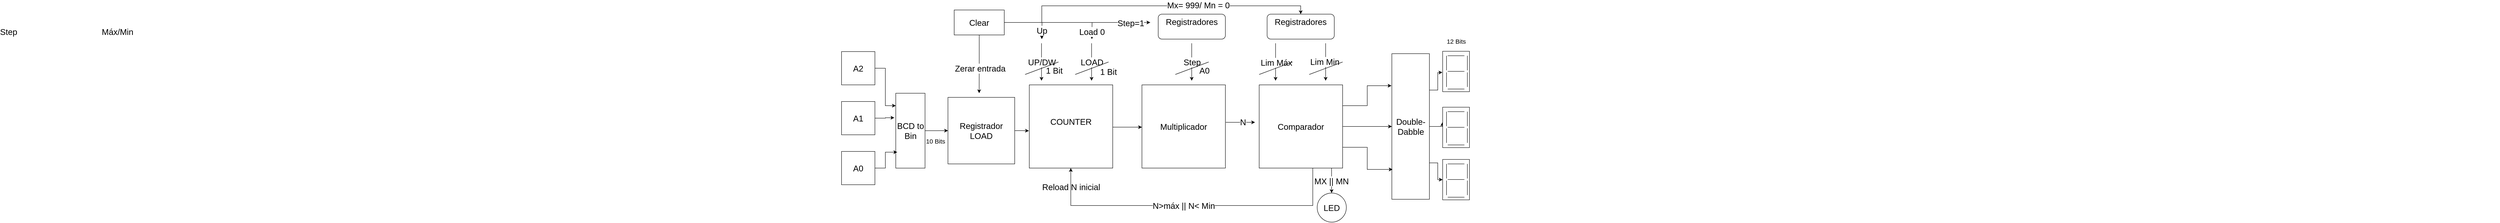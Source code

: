 <mxfile version="24.8.0">
  <diagram name="Página-1" id="OI2_72WPpLuLD4g8K_rf">
    <mxGraphModel dx="4120" dy="942" grid="1" gridSize="10" guides="1" tooltips="1" connect="1" arrows="1" fold="1" page="1" pageScale="1" pageWidth="827" pageHeight="1169" math="0" shadow="0">
      <root>
        <mxCell id="0" />
        <mxCell id="1" parent="0" />
        <mxCell id="Dc7wzzg82mR3qbJvhs6L-1" value="A2" style="whiteSpace=wrap;html=1;aspect=fixed;fontSize=20;" parent="1" vertex="1">
          <mxGeometry x="40" y="360" width="80" height="80" as="geometry" />
        </mxCell>
        <mxCell id="Dc7wzzg82mR3qbJvhs6L-2" value="A1" style="whiteSpace=wrap;html=1;aspect=fixed;fontSize=20;" parent="1" vertex="1">
          <mxGeometry x="40" y="480" width="80" height="80" as="geometry" />
        </mxCell>
        <mxCell id="Dc7wzzg82mR3qbJvhs6L-4" value="A0" style="whiteSpace=wrap;html=1;aspect=fixed;fontSize=20;" parent="1" vertex="1">
          <mxGeometry x="40" y="600" width="80" height="80" as="geometry" />
        </mxCell>
        <mxCell id="Dc7wzzg82mR3qbJvhs6L-7" value="COUNTER&lt;div style=&quot;font-size: 20px;&quot;&gt;&lt;br style=&quot;font-size: 20px;&quot;&gt;&lt;/div&gt;" style="whiteSpace=wrap;html=1;aspect=fixed;fontSize=20;" parent="1" vertex="1">
          <mxGeometry x="490" y="440" width="200" height="200" as="geometry" />
        </mxCell>
        <mxCell id="Dc7wzzg82mR3qbJvhs6L-8" value="Multiplicador" style="whiteSpace=wrap;html=1;aspect=fixed;fontSize=20;" parent="1" vertex="1">
          <mxGeometry x="760" y="440" width="200" height="200" as="geometry" />
        </mxCell>
        <mxCell id="Dc7wzzg82mR3qbJvhs6L-9" value="" style="endArrow=classic;html=1;rounded=0;fontSize=20;" parent="1" edge="1">
          <mxGeometry relative="1" as="geometry">
            <mxPoint x="519.29" y="340" as="sourcePoint" />
            <mxPoint x="519.29" y="430" as="targetPoint" />
          </mxGeometry>
        </mxCell>
        <mxCell id="Dc7wzzg82mR3qbJvhs6L-10" value="UP/DW" style="edgeLabel;resizable=0;html=1;;align=center;verticalAlign=middle;fontSize=20;" parent="Dc7wzzg82mR3qbJvhs6L-9" connectable="0" vertex="1">
          <mxGeometry relative="1" as="geometry" />
        </mxCell>
        <mxCell id="Dc7wzzg82mR3qbJvhs6L-11" value="" style="endArrow=none;html=1;rounded=0;fontSize=20;" parent="1" edge="1">
          <mxGeometry width="50" height="50" relative="1" as="geometry">
            <mxPoint x="480" y="415" as="sourcePoint" />
            <mxPoint x="560" y="385" as="targetPoint" />
          </mxGeometry>
        </mxCell>
        <mxCell id="Dc7wzzg82mR3qbJvhs6L-12" value="1 Bit" style="text;html=1;align=center;verticalAlign=middle;whiteSpace=wrap;rounded=0;fontSize=20;" parent="1" vertex="1">
          <mxGeometry x="520" y="390" width="60" height="30" as="geometry" />
        </mxCell>
        <mxCell id="Dc7wzzg82mR3qbJvhs6L-16" value="" style="endArrow=classic;html=1;rounded=0;fontSize=20;" parent="1" edge="1">
          <mxGeometry relative="1" as="geometry">
            <mxPoint x="879.29" y="340" as="sourcePoint" />
            <mxPoint x="879.29" y="430" as="targetPoint" />
          </mxGeometry>
        </mxCell>
        <mxCell id="Dc7wzzg82mR3qbJvhs6L-17" value="Step" style="edgeLabel;resizable=0;html=1;;align=center;verticalAlign=middle;fontSize=20;" parent="Dc7wzzg82mR3qbJvhs6L-16" connectable="0" vertex="1">
          <mxGeometry relative="1" as="geometry" />
        </mxCell>
        <mxCell id="Dc7wzzg82mR3qbJvhs6L-18" value="" style="endArrow=none;html=1;rounded=0;fontSize=20;" parent="1" edge="1">
          <mxGeometry width="50" height="50" relative="1" as="geometry">
            <mxPoint x="840" y="415" as="sourcePoint" />
            <mxPoint x="920" y="385" as="targetPoint" />
          </mxGeometry>
        </mxCell>
        <mxCell id="Dc7wzzg82mR3qbJvhs6L-19" value="A0" style="text;html=1;align=center;verticalAlign=middle;whiteSpace=wrap;rounded=0;fontSize=20;" parent="1" vertex="1">
          <mxGeometry x="880" y="390" width="60" height="30" as="geometry" />
        </mxCell>
        <mxCell id="Dc7wzzg82mR3qbJvhs6L-20" value="" style="endArrow=classic;html=1;rounded=0;fontSize=20;" parent="1" edge="1">
          <mxGeometry relative="1" as="geometry">
            <mxPoint x="639.29" y="340" as="sourcePoint" />
            <mxPoint x="639.29" y="430" as="targetPoint" />
          </mxGeometry>
        </mxCell>
        <mxCell id="Dc7wzzg82mR3qbJvhs6L-21" value="LOAD" style="edgeLabel;resizable=0;html=1;;align=center;verticalAlign=middle;fontSize=20;" parent="Dc7wzzg82mR3qbJvhs6L-20" connectable="0" vertex="1">
          <mxGeometry relative="1" as="geometry" />
        </mxCell>
        <mxCell id="Dc7wzzg82mR3qbJvhs6L-22" value="" style="endArrow=none;html=1;rounded=0;fontSize=20;" parent="1" edge="1">
          <mxGeometry width="50" height="50" relative="1" as="geometry">
            <mxPoint x="600" y="415" as="sourcePoint" />
            <mxPoint x="680" y="385" as="targetPoint" />
          </mxGeometry>
        </mxCell>
        <mxCell id="Dc7wzzg82mR3qbJvhs6L-25" value="" style="endArrow=classic;html=1;rounded=0;fontSize=20;" parent="1" edge="1">
          <mxGeometry width="50" height="50" relative="1" as="geometry">
            <mxPoint x="690" y="541.66" as="sourcePoint" />
            <mxPoint x="760" y="541.66" as="targetPoint" />
          </mxGeometry>
        </mxCell>
        <mxCell id="Dc7wzzg82mR3qbJvhs6L-68" style="edgeStyle=orthogonalEdgeStyle;rounded=0;orthogonalLoop=1;jettySize=auto;html=1;exitX=1;exitY=0.5;exitDx=0;exitDy=0;entryX=0.5;entryY=1;entryDx=0;entryDy=0;fontSize=20;" parent="1" source="Dc7wzzg82mR3qbJvhs6L-34" target="Dc7wzzg82mR3qbJvhs6L-63" edge="1">
          <mxGeometry relative="1" as="geometry" />
        </mxCell>
        <mxCell id="qQ6owmYyiTlh0JQ5LR82-2" style="edgeStyle=orthogonalEdgeStyle;rounded=0;orthogonalLoop=1;jettySize=auto;html=1;entryX=0.5;entryY=1;entryDx=0;entryDy=0;fontSize=20;" parent="1" edge="1">
          <mxGeometry relative="1" as="geometry">
            <Array as="points">
              <mxPoint x="1169.5" y="730" />
              <mxPoint x="589.5" y="730" />
            </Array>
            <mxPoint x="1169.5" y="640" as="sourcePoint" />
            <mxPoint x="589.5" y="640" as="targetPoint" />
          </mxGeometry>
        </mxCell>
        <mxCell id="qQ6owmYyiTlh0JQ5LR82-3" value="N&amp;gt;máx || N&amp;lt; Min" style="edgeLabel;html=1;align=center;verticalAlign=middle;resizable=0;points=[];fontSize=20;" parent="qQ6owmYyiTlh0JQ5LR82-2" vertex="1" connectable="0">
          <mxGeometry x="0.053" relative="1" as="geometry">
            <mxPoint as="offset" />
          </mxGeometry>
        </mxCell>
        <mxCell id="Dc7wzzg82mR3qbJvhs6L-34" value="Comparador" style="whiteSpace=wrap;html=1;aspect=fixed;fontSize=20;" parent="1" vertex="1">
          <mxGeometry x="1041" y="440" width="200" height="200" as="geometry" />
        </mxCell>
        <mxCell id="Dc7wzzg82mR3qbJvhs6L-38" value="" style="endArrow=classic;html=1;rounded=0;fontSize=20;" parent="1" edge="1">
          <mxGeometry width="50" height="50" relative="1" as="geometry">
            <mxPoint x="961" y="530" as="sourcePoint" />
            <mxPoint x="1031" y="530" as="targetPoint" />
          </mxGeometry>
        </mxCell>
        <mxCell id="P41b_n4b97m0AwTbKa9I-25" value="N" style="edgeLabel;html=1;align=center;verticalAlign=middle;resizable=0;points=[];fontSize=20;" vertex="1" connectable="0" parent="Dc7wzzg82mR3qbJvhs6L-38">
          <mxGeometry x="0.157" y="1" relative="1" as="geometry">
            <mxPoint as="offset" />
          </mxGeometry>
        </mxCell>
        <mxCell id="Dc7wzzg82mR3qbJvhs6L-41" value="" style="endArrow=classic;html=1;rounded=0;fontSize=20;" parent="1" edge="1">
          <mxGeometry relative="1" as="geometry">
            <mxPoint x="1080.29" y="340" as="sourcePoint" />
            <mxPoint x="1080.29" y="430" as="targetPoint" />
          </mxGeometry>
        </mxCell>
        <mxCell id="Dc7wzzg82mR3qbJvhs6L-61" value="Lim Máx" style="edgeLabel;html=1;align=center;verticalAlign=middle;resizable=0;points=[];fontSize=20;" parent="Dc7wzzg82mR3qbJvhs6L-41" vertex="1" connectable="0">
          <mxGeometry x="0.009" y="1" relative="1" as="geometry">
            <mxPoint as="offset" />
          </mxGeometry>
        </mxCell>
        <mxCell id="Dc7wzzg82mR3qbJvhs6L-43" value="" style="endArrow=none;html=1;rounded=0;fontSize=20;" parent="1" edge="1">
          <mxGeometry width="50" height="50" relative="1" as="geometry">
            <mxPoint x="1041" y="415" as="sourcePoint" />
            <mxPoint x="1121" y="385" as="targetPoint" />
          </mxGeometry>
        </mxCell>
        <mxCell id="Dc7wzzg82mR3qbJvhs6L-45" value="" style="endArrow=classic;html=1;rounded=0;fontSize=20;" parent="1" edge="1">
          <mxGeometry relative="1" as="geometry">
            <mxPoint x="1200.29" y="340" as="sourcePoint" />
            <mxPoint x="1200.29" y="430" as="targetPoint" />
          </mxGeometry>
        </mxCell>
        <mxCell id="Dc7wzzg82mR3qbJvhs6L-62" value="Lim Min" style="edgeLabel;html=1;align=center;verticalAlign=middle;resizable=0;points=[];fontSize=20;" parent="Dc7wzzg82mR3qbJvhs6L-45" vertex="1" connectable="0">
          <mxGeometry x="-0.027" y="-3" relative="1" as="geometry">
            <mxPoint as="offset" />
          </mxGeometry>
        </mxCell>
        <mxCell id="Dc7wzzg82mR3qbJvhs6L-47" value="" style="endArrow=none;html=1;rounded=0;fontSize=20;" parent="1" edge="1">
          <mxGeometry width="50" height="50" relative="1" as="geometry">
            <mxPoint x="1161" y="415" as="sourcePoint" />
            <mxPoint x="1241" y="385" as="targetPoint" />
          </mxGeometry>
        </mxCell>
        <mxCell id="qQ6owmYyiTlh0JQ5LR82-37" style="edgeStyle=orthogonalEdgeStyle;rounded=0;orthogonalLoop=1;jettySize=auto;html=1;exitX=0.75;exitY=0;exitDx=0;exitDy=0;entryX=0.5;entryY=1;entryDx=0;entryDy=0;fontSize=20;" parent="1" source="Dc7wzzg82mR3qbJvhs6L-63" target="qQ6owmYyiTlh0JQ5LR82-29" edge="1">
          <mxGeometry relative="1" as="geometry" />
        </mxCell>
        <mxCell id="qQ6owmYyiTlh0JQ5LR82-38" style="edgeStyle=orthogonalEdgeStyle;rounded=0;orthogonalLoop=1;jettySize=auto;html=1;exitX=0.5;exitY=0;exitDx=0;exitDy=0;fontSize=20;" parent="1" source="Dc7wzzg82mR3qbJvhs6L-63" edge="1">
          <mxGeometry relative="1" as="geometry">
            <mxPoint x="1480" y="530" as="targetPoint" />
          </mxGeometry>
        </mxCell>
        <mxCell id="qQ6owmYyiTlh0JQ5LR82-39" style="edgeStyle=orthogonalEdgeStyle;rounded=0;orthogonalLoop=1;jettySize=auto;html=1;exitX=0.25;exitY=0;exitDx=0;exitDy=0;fontSize=20;" parent="1" source="Dc7wzzg82mR3qbJvhs6L-63" edge="1">
          <mxGeometry relative="1" as="geometry">
            <mxPoint x="1480" y="410" as="targetPoint" />
          </mxGeometry>
        </mxCell>
        <mxCell id="Dc7wzzg82mR3qbJvhs6L-63" value="" style="rounded=0;whiteSpace=wrap;html=1;rotation=90;fontSize=20;" parent="1" vertex="1">
          <mxGeometry x="1229" y="495" width="350" height="90" as="geometry" />
        </mxCell>
        <mxCell id="Dc7wzzg82mR3qbJvhs6L-66" value="Double-&lt;div style=&quot;font-size: 20px;&quot;&gt;Dabble&lt;/div&gt;" style="text;html=1;align=center;verticalAlign=middle;resizable=0;points=[];autosize=1;strokeColor=none;fillColor=none;fontSize=20;" parent="1" vertex="1">
          <mxGeometry x="1359" y="510" width="90" height="60" as="geometry" />
        </mxCell>
        <mxCell id="Dc7wzzg82mR3qbJvhs6L-67" style="edgeStyle=orthogonalEdgeStyle;rounded=0;orthogonalLoop=1;jettySize=auto;html=1;exitX=1;exitY=0.25;exitDx=0;exitDy=0;entryX=0.22;entryY=1.01;entryDx=0;entryDy=0;entryPerimeter=0;fontSize=20;" parent="1" source="Dc7wzzg82mR3qbJvhs6L-34" target="Dc7wzzg82mR3qbJvhs6L-63" edge="1">
          <mxGeometry relative="1" as="geometry" />
        </mxCell>
        <mxCell id="Dc7wzzg82mR3qbJvhs6L-69" style="edgeStyle=orthogonalEdgeStyle;rounded=0;orthogonalLoop=1;jettySize=auto;html=1;exitX=1;exitY=0.75;exitDx=0;exitDy=0;entryX=0.795;entryY=0.981;entryDx=0;entryDy=0;entryPerimeter=0;fontSize=20;" parent="1" source="Dc7wzzg82mR3qbJvhs6L-34" target="Dc7wzzg82mR3qbJvhs6L-63" edge="1">
          <mxGeometry relative="1" as="geometry" />
        </mxCell>
        <mxCell id="qQ6owmYyiTlh0JQ5LR82-1" value="&lt;div style=&quot;font-size: 20px;&quot;&gt;Registrador LOAD&lt;/div&gt;" style="whiteSpace=wrap;html=1;aspect=fixed;fontSize=20;" parent="1" vertex="1">
          <mxGeometry x="295.06" y="470" width="160" height="160" as="geometry" />
        </mxCell>
        <mxCell id="P41b_n4b97m0AwTbKa9I-2" style="edgeStyle=orthogonalEdgeStyle;rounded=0;orthogonalLoop=1;jettySize=auto;html=1;entryX=0;entryY=0.5;entryDx=0;entryDy=0;fontSize=20;" edge="1" parent="1" source="qQ6owmYyiTlh0JQ5LR82-5" target="qQ6owmYyiTlh0JQ5LR82-1">
          <mxGeometry relative="1" as="geometry" />
        </mxCell>
        <mxCell id="qQ6owmYyiTlh0JQ5LR82-5" value="" style="rounded=0;whiteSpace=wrap;html=1;rotation=90;fontSize=20;" parent="1" vertex="1">
          <mxGeometry x="115.06" y="515.06" width="180" height="70.12" as="geometry" />
        </mxCell>
        <mxCell id="qQ6owmYyiTlh0JQ5LR82-6" value="BCD to&lt;div style=&quot;font-size: 20px;&quot;&gt;Bin&lt;/div&gt;" style="text;html=1;align=center;verticalAlign=middle;resizable=0;points=[];autosize=1;strokeColor=none;fillColor=none;fontSize=20;" parent="1" vertex="1">
          <mxGeometry x="160.06" y="520" width="90" height="60" as="geometry" />
        </mxCell>
        <mxCell id="qQ6owmYyiTlh0JQ5LR82-13" value="" style="rounded=0;whiteSpace=wrap;html=1;rotation=90;fontSize=20;" parent="1" vertex="1">
          <mxGeometry x="1464.32" y="375.69" width="97.12" height="64.25" as="geometry" />
        </mxCell>
        <mxCell id="qQ6owmYyiTlh0JQ5LR82-14" value="" style="endArrow=none;html=1;rounded=0;fontSize=20;" parent="1" edge="1">
          <mxGeometry width="50" height="50" relative="1" as="geometry">
            <mxPoint x="1492.88" y="370" as="sourcePoint" />
            <mxPoint x="1532.88" y="370" as="targetPoint" />
          </mxGeometry>
        </mxCell>
        <mxCell id="qQ6owmYyiTlh0JQ5LR82-15" value="" style="endArrow=none;html=1;rounded=0;fontSize=20;" parent="1" edge="1">
          <mxGeometry width="50" height="50" relative="1" as="geometry">
            <mxPoint x="1492.88" y="407.53" as="sourcePoint" />
            <mxPoint x="1532.88" y="407.53" as="targetPoint" />
          </mxGeometry>
        </mxCell>
        <mxCell id="qQ6owmYyiTlh0JQ5LR82-16" value="" style="endArrow=none;html=1;rounded=0;fontSize=20;" parent="1" edge="1">
          <mxGeometry width="50" height="50" relative="1" as="geometry">
            <mxPoint x="1492.88" y="450" as="sourcePoint" />
            <mxPoint x="1532.88" y="450" as="targetPoint" />
          </mxGeometry>
        </mxCell>
        <mxCell id="qQ6owmYyiTlh0JQ5LR82-17" value="" style="endArrow=none;html=1;rounded=0;fontSize=20;" parent="1" edge="1">
          <mxGeometry width="50" height="50" relative="1" as="geometry">
            <mxPoint x="1540" y="405" as="sourcePoint" />
            <mxPoint x="1540" y="370" as="targetPoint" />
          </mxGeometry>
        </mxCell>
        <mxCell id="qQ6owmYyiTlh0JQ5LR82-18" value="" style="endArrow=none;html=1;rounded=0;fontSize=20;" parent="1" edge="1">
          <mxGeometry width="50" height="50" relative="1" as="geometry">
            <mxPoint x="1540" y="445" as="sourcePoint" />
            <mxPoint x="1540" y="410" as="targetPoint" />
          </mxGeometry>
        </mxCell>
        <mxCell id="qQ6owmYyiTlh0JQ5LR82-19" value="" style="endArrow=none;html=1;rounded=0;fontSize=20;" parent="1" edge="1">
          <mxGeometry width="50" height="50" relative="1" as="geometry">
            <mxPoint x="1490" y="445" as="sourcePoint" />
            <mxPoint x="1490" y="410" as="targetPoint" />
          </mxGeometry>
        </mxCell>
        <mxCell id="qQ6owmYyiTlh0JQ5LR82-20" value="" style="endArrow=none;html=1;rounded=0;fontSize=20;" parent="1" edge="1">
          <mxGeometry width="50" height="50" relative="1" as="geometry">
            <mxPoint x="1490" y="405" as="sourcePoint" />
            <mxPoint x="1490" y="370" as="targetPoint" />
          </mxGeometry>
        </mxCell>
        <mxCell id="qQ6owmYyiTlh0JQ5LR82-21" value="" style="rounded=0;whiteSpace=wrap;html=1;rotation=90;fontSize=20;" parent="1" vertex="1">
          <mxGeometry x="1464.32" y="510.12" width="97.12" height="64.25" as="geometry" />
        </mxCell>
        <mxCell id="qQ6owmYyiTlh0JQ5LR82-22" value="" style="endArrow=none;html=1;rounded=0;fontSize=20;" parent="1" edge="1">
          <mxGeometry width="50" height="50" relative="1" as="geometry">
            <mxPoint x="1492.88" y="504.43" as="sourcePoint" />
            <mxPoint x="1532.88" y="504.43" as="targetPoint" />
          </mxGeometry>
        </mxCell>
        <mxCell id="qQ6owmYyiTlh0JQ5LR82-23" value="" style="endArrow=none;html=1;rounded=0;fontSize=20;" parent="1" edge="1">
          <mxGeometry width="50" height="50" relative="1" as="geometry">
            <mxPoint x="1492.88" y="541.96" as="sourcePoint" />
            <mxPoint x="1532.88" y="541.96" as="targetPoint" />
          </mxGeometry>
        </mxCell>
        <mxCell id="qQ6owmYyiTlh0JQ5LR82-24" value="" style="endArrow=none;html=1;rounded=0;fontSize=20;" parent="1" edge="1">
          <mxGeometry width="50" height="50" relative="1" as="geometry">
            <mxPoint x="1492.88" y="584.43" as="sourcePoint" />
            <mxPoint x="1532.88" y="584.43" as="targetPoint" />
          </mxGeometry>
        </mxCell>
        <mxCell id="qQ6owmYyiTlh0JQ5LR82-25" value="" style="endArrow=none;html=1;rounded=0;fontSize=20;" parent="1" edge="1">
          <mxGeometry width="50" height="50" relative="1" as="geometry">
            <mxPoint x="1540" y="539.43" as="sourcePoint" />
            <mxPoint x="1540" y="504.43" as="targetPoint" />
          </mxGeometry>
        </mxCell>
        <mxCell id="qQ6owmYyiTlh0JQ5LR82-26" value="" style="endArrow=none;html=1;rounded=0;fontSize=20;" parent="1" edge="1">
          <mxGeometry width="50" height="50" relative="1" as="geometry">
            <mxPoint x="1540" y="579.43" as="sourcePoint" />
            <mxPoint x="1540" y="544.43" as="targetPoint" />
          </mxGeometry>
        </mxCell>
        <mxCell id="qQ6owmYyiTlh0JQ5LR82-27" value="" style="endArrow=none;html=1;rounded=0;fontSize=20;" parent="1" edge="1">
          <mxGeometry width="50" height="50" relative="1" as="geometry">
            <mxPoint x="1490" y="579.43" as="sourcePoint" />
            <mxPoint x="1490" y="544.43" as="targetPoint" />
          </mxGeometry>
        </mxCell>
        <mxCell id="qQ6owmYyiTlh0JQ5LR82-28" value="" style="endArrow=none;html=1;rounded=0;fontSize=20;" parent="1" edge="1">
          <mxGeometry width="50" height="50" relative="1" as="geometry">
            <mxPoint x="1490" y="539.43" as="sourcePoint" />
            <mxPoint x="1490" y="504.43" as="targetPoint" />
          </mxGeometry>
        </mxCell>
        <mxCell id="qQ6owmYyiTlh0JQ5LR82-29" value="" style="rounded=0;whiteSpace=wrap;html=1;rotation=90;fontSize=20;" parent="1" vertex="1">
          <mxGeometry x="1464.32" y="635.69" width="97.12" height="64.25" as="geometry" />
        </mxCell>
        <mxCell id="qQ6owmYyiTlh0JQ5LR82-30" value="" style="endArrow=none;html=1;rounded=0;fontSize=20;" parent="1" edge="1">
          <mxGeometry width="50" height="50" relative="1" as="geometry">
            <mxPoint x="1492.88" y="630" as="sourcePoint" />
            <mxPoint x="1532.88" y="630" as="targetPoint" />
          </mxGeometry>
        </mxCell>
        <mxCell id="qQ6owmYyiTlh0JQ5LR82-31" value="" style="endArrow=none;html=1;rounded=0;fontSize=20;" parent="1" edge="1">
          <mxGeometry width="50" height="50" relative="1" as="geometry">
            <mxPoint x="1492.88" y="667.53" as="sourcePoint" />
            <mxPoint x="1532.88" y="667.53" as="targetPoint" />
          </mxGeometry>
        </mxCell>
        <mxCell id="qQ6owmYyiTlh0JQ5LR82-32" value="" style="endArrow=none;html=1;rounded=0;fontSize=20;" parent="1" edge="1">
          <mxGeometry width="50" height="50" relative="1" as="geometry">
            <mxPoint x="1492.88" y="710" as="sourcePoint" />
            <mxPoint x="1532.88" y="710" as="targetPoint" />
          </mxGeometry>
        </mxCell>
        <mxCell id="qQ6owmYyiTlh0JQ5LR82-33" value="" style="endArrow=none;html=1;rounded=0;fontSize=20;" parent="1" edge="1">
          <mxGeometry width="50" height="50" relative="1" as="geometry">
            <mxPoint x="1540" y="665" as="sourcePoint" />
            <mxPoint x="1540" y="630" as="targetPoint" />
          </mxGeometry>
        </mxCell>
        <mxCell id="qQ6owmYyiTlh0JQ5LR82-34" value="" style="endArrow=none;html=1;rounded=0;fontSize=20;" parent="1" edge="1">
          <mxGeometry width="50" height="50" relative="1" as="geometry">
            <mxPoint x="1540" y="705" as="sourcePoint" />
            <mxPoint x="1540" y="670" as="targetPoint" />
          </mxGeometry>
        </mxCell>
        <mxCell id="qQ6owmYyiTlh0JQ5LR82-35" value="" style="endArrow=none;html=1;rounded=0;fontSize=20;" parent="1" edge="1">
          <mxGeometry width="50" height="50" relative="1" as="geometry">
            <mxPoint x="1490" y="705" as="sourcePoint" />
            <mxPoint x="1490" y="670" as="targetPoint" />
          </mxGeometry>
        </mxCell>
        <mxCell id="qQ6owmYyiTlh0JQ5LR82-36" value="" style="endArrow=none;html=1;rounded=0;fontSize=20;" parent="1" edge="1">
          <mxGeometry width="50" height="50" relative="1" as="geometry">
            <mxPoint x="1490" y="665" as="sourcePoint" />
            <mxPoint x="1490" y="630" as="targetPoint" />
          </mxGeometry>
        </mxCell>
        <mxCell id="qQ6owmYyiTlh0JQ5LR82-40" value="Registradores&lt;div style=&quot;font-size: 20px;&quot;&gt;Step&lt;span style=&quot;color: rgba(0, 0, 0, 0); font-family: monospace; font-size: 20px; text-align: start; text-wrap: nowrap; background-color: initial;&quot;&gt;%3CmxGraphModel%3E%3Croot%3E%3CmxCell%20id%3D%220%22%2F%3E%3CmxCell%20id%3D%221%22%20parent%3D%220%22%2F%3E%3CmxCell%20id%3D%222%22%20value%3D%22Registradores%26lt%3Bdiv%26gt%3BLoad%26lt%3B%2Fdiv%26gt%3B%22%20style%3D%22rounded%3D1%3BwhiteSpace%3Dwrap%3Bhtml%3D1%3B%22%20vertex%3D%221%22%20parent%3D%221%22%3E%3CmxGeometry%20x%3D%22560%22%20y%3D%22270%22%20width%3D%22161%22%20height%3D%2260%22%20as%3D%22geometry%22%2F%3E%3C%2FmxCell%3E%3C%2Froot%3E%3C%2FmxGraphModel%3E&lt;/span&gt;&lt;/div&gt;" style="rounded=1;whiteSpace=wrap;html=1;fontSize=20;" parent="1" vertex="1">
          <mxGeometry x="799" y="270" width="161" height="60" as="geometry" />
        </mxCell>
        <mxCell id="qQ6owmYyiTlh0JQ5LR82-41" value="Registradores&lt;div style=&quot;text-align: center; font-size: 20px;&quot;&gt;&lt;span style=&quot;text-align: start; background-color: initial; font-size: 20px;&quot;&gt;Máx/Min&lt;/span&gt;&lt;span style=&quot;color: rgba(0, 0, 0, 0); font-family: monospace; font-size: 20px; text-align: start; text-wrap: nowrap; background-color: initial;&quot;&gt;%3CmxGraphModel%3E%3Croot%3E%3CmxCell%20id%3D%220%22%2F%3E%3CmxCell%20id%3D%221%22%20parent%3D%220%22%2F%3E%3CmxCell%20id%3D%222%22%20value%3D%22Registradores%26lt%3Bdiv%26gt%3BLoad%26lt%3B%2Fdiv%26gt%3B%22%20style%3D%22rounded%3D1%3BwhiteSpace%3Dwrap%3Bhtml%3D1%3B%22%20vertex%3D%221%22%20parent%3D%221%22%3E%3CmxGeometry%20x%3D%22560%22%20y%3D%22270%22%20width%3D%22161%22%20height%3D%2260%22%20as%3D%22geometry%22%2F%3E%3C%2FmxCell%3E%3C%2Froot%3E%3C%2FmxGraphModel%3E&lt;/span&gt;&lt;/div&gt;" style="rounded=1;whiteSpace=wrap;html=1;fontSize=20;" parent="1" vertex="1">
          <mxGeometry x="1060" y="270" width="161" height="60" as="geometry" />
        </mxCell>
        <mxCell id="P41b_n4b97m0AwTbKa9I-1" value="1 Bit" style="text;html=1;align=center;verticalAlign=middle;whiteSpace=wrap;rounded=0;fontSize=20;" vertex="1" parent="1">
          <mxGeometry x="650" y="392.82" width="60" height="30" as="geometry" />
        </mxCell>
        <mxCell id="P41b_n4b97m0AwTbKa9I-4" style="edgeStyle=orthogonalEdgeStyle;rounded=0;orthogonalLoop=1;jettySize=auto;html=1;entryX=0.327;entryY=1.049;entryDx=0;entryDy=0;entryPerimeter=0;fontSize=20;" edge="1" parent="1" source="Dc7wzzg82mR3qbJvhs6L-2" target="qQ6owmYyiTlh0JQ5LR82-5">
          <mxGeometry relative="1" as="geometry" />
        </mxCell>
        <mxCell id="P41b_n4b97m0AwTbKa9I-6" style="edgeStyle=orthogonalEdgeStyle;rounded=0;orthogonalLoop=1;jettySize=auto;html=1;entryX=0.787;entryY=0.95;entryDx=0;entryDy=0;entryPerimeter=0;fontSize=20;" edge="1" parent="1" source="Dc7wzzg82mR3qbJvhs6L-4" target="qQ6owmYyiTlh0JQ5LR82-5">
          <mxGeometry relative="1" as="geometry" />
        </mxCell>
        <mxCell id="P41b_n4b97m0AwTbKa9I-7" style="edgeStyle=orthogonalEdgeStyle;rounded=0;orthogonalLoop=1;jettySize=auto;html=1;entryX=0.166;entryY=1;entryDx=0;entryDy=0;entryPerimeter=0;fontSize=20;" edge="1" parent="1" source="Dc7wzzg82mR3qbJvhs6L-1" target="qQ6owmYyiTlh0JQ5LR82-5">
          <mxGeometry relative="1" as="geometry" />
        </mxCell>
        <mxCell id="P41b_n4b97m0AwTbKa9I-8" style="edgeStyle=orthogonalEdgeStyle;rounded=0;orthogonalLoop=1;jettySize=auto;html=1;entryX=-0.005;entryY=0.552;entryDx=0;entryDy=0;entryPerimeter=0;fontSize=20;" edge="1" parent="1" source="qQ6owmYyiTlh0JQ5LR82-1" target="Dc7wzzg82mR3qbJvhs6L-7">
          <mxGeometry relative="1" as="geometry" />
        </mxCell>
        <mxCell id="P41b_n4b97m0AwTbKa9I-9" value="Reload N inicial" style="text;html=1;align=center;verticalAlign=middle;resizable=0;points=[];autosize=1;strokeColor=none;fillColor=none;fontSize=20;" vertex="1" parent="1">
          <mxGeometry x="510" y="664.94" width="160" height="40" as="geometry" />
        </mxCell>
        <mxCell id="P41b_n4b97m0AwTbKa9I-12" style="edgeStyle=orthogonalEdgeStyle;rounded=0;orthogonalLoop=1;jettySize=auto;html=1;exitX=0.5;exitY=1;exitDx=0;exitDy=0;fontSize=20;" edge="1" parent="1" source="P41b_n4b97m0AwTbKa9I-11">
          <mxGeometry relative="1" as="geometry">
            <mxPoint x="369.833" y="460" as="targetPoint" />
          </mxGeometry>
        </mxCell>
        <mxCell id="P41b_n4b97m0AwTbKa9I-19" value="Zerar entrada" style="edgeLabel;html=1;align=center;verticalAlign=middle;resizable=0;points=[];fontSize=20;" vertex="1" connectable="0" parent="P41b_n4b97m0AwTbKa9I-12">
          <mxGeometry x="0.149" y="2" relative="1" as="geometry">
            <mxPoint as="offset" />
          </mxGeometry>
        </mxCell>
        <mxCell id="P41b_n4b97m0AwTbKa9I-13" style="edgeStyle=orthogonalEdgeStyle;rounded=0;orthogonalLoop=1;jettySize=auto;html=1;exitX=1;exitY=0.5;exitDx=0;exitDy=0;fontSize=20;" edge="1" parent="1" source="P41b_n4b97m0AwTbKa9I-11">
          <mxGeometry relative="1" as="geometry">
            <mxPoint x="640" y="330" as="targetPoint" />
          </mxGeometry>
        </mxCell>
        <mxCell id="P41b_n4b97m0AwTbKa9I-17" value="Load 0" style="edgeLabel;html=1;align=center;verticalAlign=middle;resizable=0;points=[];fontSize=20;" vertex="1" connectable="0" parent="P41b_n4b97m0AwTbKa9I-13">
          <mxGeometry x="0.856" relative="1" as="geometry">
            <mxPoint as="offset" />
          </mxGeometry>
        </mxCell>
        <mxCell id="P41b_n4b97m0AwTbKa9I-14" style="edgeStyle=orthogonalEdgeStyle;rounded=0;orthogonalLoop=1;jettySize=auto;html=1;fontSize=20;" edge="1" parent="1" source="P41b_n4b97m0AwTbKa9I-11">
          <mxGeometry relative="1" as="geometry">
            <mxPoint x="520" y="330" as="targetPoint" />
          </mxGeometry>
        </mxCell>
        <mxCell id="P41b_n4b97m0AwTbKa9I-18" value="Up" style="edgeLabel;html=1;align=center;verticalAlign=middle;resizable=0;points=[];fontSize=20;" vertex="1" connectable="0" parent="P41b_n4b97m0AwTbKa9I-14">
          <mxGeometry x="0.673" y="-1" relative="1" as="geometry">
            <mxPoint as="offset" />
          </mxGeometry>
        </mxCell>
        <mxCell id="P41b_n4b97m0AwTbKa9I-15" style="edgeStyle=orthogonalEdgeStyle;rounded=0;orthogonalLoop=1;jettySize=auto;html=1;fontSize=20;" edge="1" parent="1" source="P41b_n4b97m0AwTbKa9I-11">
          <mxGeometry relative="1" as="geometry">
            <mxPoint x="780" y="290" as="targetPoint" />
          </mxGeometry>
        </mxCell>
        <mxCell id="P41b_n4b97m0AwTbKa9I-16" value="Step=1" style="edgeLabel;html=1;align=center;verticalAlign=middle;resizable=0;points=[];fontSize=20;" vertex="1" connectable="0" parent="P41b_n4b97m0AwTbKa9I-15">
          <mxGeometry x="0.733" y="-1" relative="1" as="geometry">
            <mxPoint as="offset" />
          </mxGeometry>
        </mxCell>
        <mxCell id="P41b_n4b97m0AwTbKa9I-26" style="edgeStyle=orthogonalEdgeStyle;rounded=0;orthogonalLoop=1;jettySize=auto;html=1;entryX=0.5;entryY=0;entryDx=0;entryDy=0;fontSize=20;" edge="1" parent="1" source="P41b_n4b97m0AwTbKa9I-11" target="qQ6owmYyiTlh0JQ5LR82-41">
          <mxGeometry relative="1" as="geometry">
            <Array as="points">
              <mxPoint x="520" y="290" />
              <mxPoint x="520" y="250" />
              <mxPoint x="1141" y="250" />
            </Array>
          </mxGeometry>
        </mxCell>
        <mxCell id="P41b_n4b97m0AwTbKa9I-27" value="Mx= 999/ Mn = 0" style="edgeLabel;html=1;align=center;verticalAlign=middle;resizable=0;points=[];fontSize=20;" vertex="1" connectable="0" parent="P41b_n4b97m0AwTbKa9I-26">
          <mxGeometry x="0.311" y="2" relative="1" as="geometry">
            <mxPoint as="offset" />
          </mxGeometry>
        </mxCell>
        <mxCell id="P41b_n4b97m0AwTbKa9I-11" value="Clear" style="rounded=0;whiteSpace=wrap;html=1;fontSize=20;" vertex="1" parent="1">
          <mxGeometry x="310" y="260" width="120" height="60" as="geometry" />
        </mxCell>
        <mxCell id="P41b_n4b97m0AwTbKa9I-21" value="LED" style="ellipse;whiteSpace=wrap;html=1;aspect=fixed;fontSize=20;" vertex="1" parent="1">
          <mxGeometry x="1180" y="699.94" width="69.94" height="69.94" as="geometry" />
        </mxCell>
        <mxCell id="P41b_n4b97m0AwTbKa9I-23" value="" style="endArrow=classic;html=1;rounded=0;fontSize=20;" edge="1" parent="1">
          <mxGeometry width="50" height="50" relative="1" as="geometry">
            <mxPoint x="1214.55" y="639.94" as="sourcePoint" />
            <mxPoint x="1214.55" y="699.94" as="targetPoint" />
          </mxGeometry>
        </mxCell>
        <mxCell id="P41b_n4b97m0AwTbKa9I-24" value="MX || MN" style="edgeLabel;html=1;align=center;verticalAlign=middle;resizable=0;points=[];fontSize=20;" vertex="1" connectable="0" parent="P41b_n4b97m0AwTbKa9I-23">
          <mxGeometry x="0.013" y="-1" relative="1" as="geometry">
            <mxPoint as="offset" />
          </mxGeometry>
        </mxCell>
        <mxCell id="P41b_n4b97m0AwTbKa9I-28" value="&lt;font style=&quot;font-size: 15px;&quot;&gt;10 Bits&lt;/font&gt;" style="text;html=1;align=center;verticalAlign=middle;resizable=0;points=[];autosize=1;strokeColor=none;fillColor=none;" vertex="1" parent="1">
          <mxGeometry x="230" y="560" width="70" height="30" as="geometry" />
        </mxCell>
        <mxCell id="P41b_n4b97m0AwTbKa9I-29" value="&lt;font style=&quot;font-size: 15px;&quot;&gt;12 Bits&lt;/font&gt;" style="text;html=1;align=center;verticalAlign=middle;resizable=0;points=[];autosize=1;strokeColor=none;fillColor=none;" vertex="1" parent="1">
          <mxGeometry x="1477.88" y="320" width="70" height="30" as="geometry" />
        </mxCell>
      </root>
    </mxGraphModel>
  </diagram>
</mxfile>
